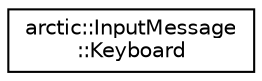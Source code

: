 digraph "Graphical Class Hierarchy"
{
 // LATEX_PDF_SIZE
  edge [fontname="Helvetica",fontsize="10",labelfontname="Helvetica",labelfontsize="10"];
  node [fontname="Helvetica",fontsize="10",shape=record];
  rankdir="LR";
  Node0 [label="arctic::InputMessage\l::Keyboard",height=0.2,width=0.4,color="black", fillcolor="white", style="filled",URL="$structarctic_1_1_input_message_1_1_keyboard.html",tooltip=" "];
}
